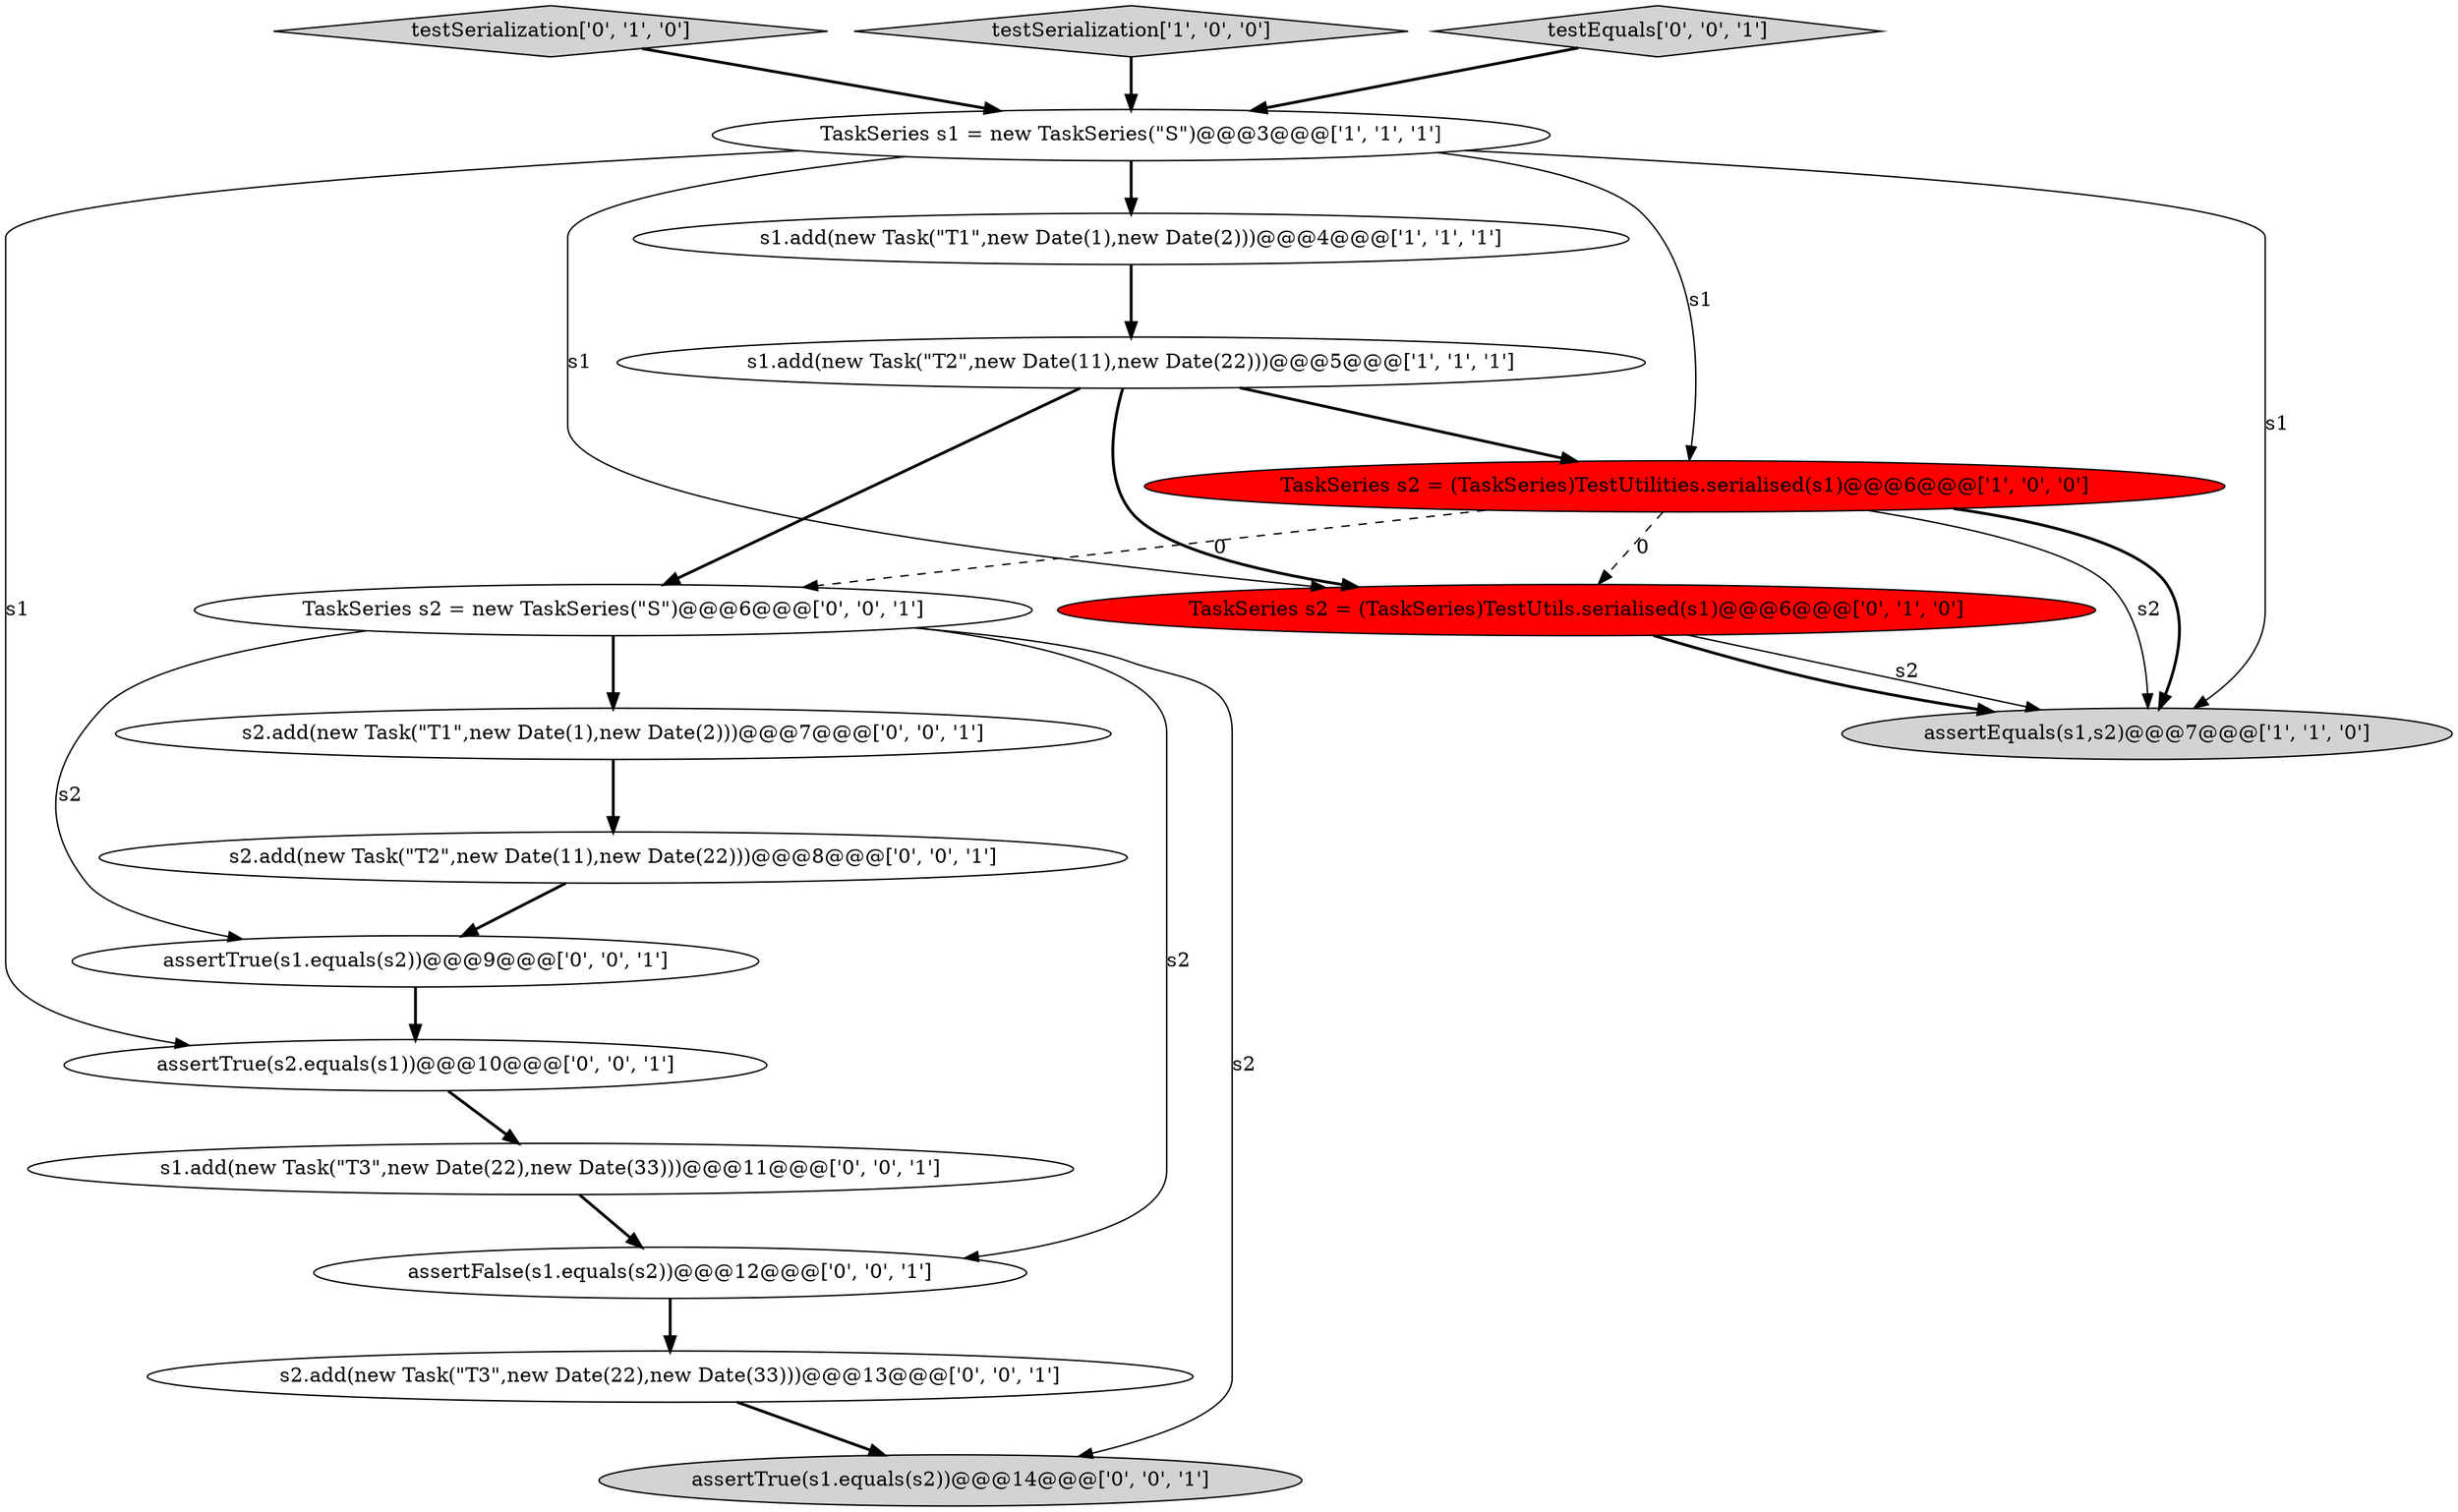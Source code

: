 digraph {
2 [style = filled, label = "TaskSeries s1 = new TaskSeries(\"S\")@@@3@@@['1', '1', '1']", fillcolor = white, shape = ellipse image = "AAA0AAABBB1BBB"];
8 [style = filled, label = "assertTrue(s2.equals(s1))@@@10@@@['0', '0', '1']", fillcolor = white, shape = ellipse image = "AAA0AAABBB3BBB"];
5 [style = filled, label = "s1.add(new Task(\"T2\",new Date(11),new Date(22)))@@@5@@@['1', '1', '1']", fillcolor = white, shape = ellipse image = "AAA0AAABBB1BBB"];
7 [style = filled, label = "testSerialization['0', '1', '0']", fillcolor = lightgray, shape = diamond image = "AAA0AAABBB2BBB"];
6 [style = filled, label = "TaskSeries s2 = (TaskSeries)TestUtils.serialised(s1)@@@6@@@['0', '1', '0']", fillcolor = red, shape = ellipse image = "AAA1AAABBB2BBB"];
13 [style = filled, label = "assertFalse(s1.equals(s2))@@@12@@@['0', '0', '1']", fillcolor = white, shape = ellipse image = "AAA0AAABBB3BBB"];
11 [style = filled, label = "assertTrue(s1.equals(s2))@@@14@@@['0', '0', '1']", fillcolor = lightgray, shape = ellipse image = "AAA0AAABBB3BBB"];
16 [style = filled, label = "s2.add(new Task(\"T2\",new Date(11),new Date(22)))@@@8@@@['0', '0', '1']", fillcolor = white, shape = ellipse image = "AAA0AAABBB3BBB"];
10 [style = filled, label = "TaskSeries s2 = new TaskSeries(\"S\")@@@6@@@['0', '0', '1']", fillcolor = white, shape = ellipse image = "AAA0AAABBB3BBB"];
14 [style = filled, label = "s1.add(new Task(\"T3\",new Date(22),new Date(33)))@@@11@@@['0', '0', '1']", fillcolor = white, shape = ellipse image = "AAA0AAABBB3BBB"];
3 [style = filled, label = "s1.add(new Task(\"T1\",new Date(1),new Date(2)))@@@4@@@['1', '1', '1']", fillcolor = white, shape = ellipse image = "AAA0AAABBB1BBB"];
12 [style = filled, label = "assertTrue(s1.equals(s2))@@@9@@@['0', '0', '1']", fillcolor = white, shape = ellipse image = "AAA0AAABBB3BBB"];
15 [style = filled, label = "s2.add(new Task(\"T3\",new Date(22),new Date(33)))@@@13@@@['0', '0', '1']", fillcolor = white, shape = ellipse image = "AAA0AAABBB3BBB"];
4 [style = filled, label = "testSerialization['1', '0', '0']", fillcolor = lightgray, shape = diamond image = "AAA0AAABBB1BBB"];
17 [style = filled, label = "testEquals['0', '0', '1']", fillcolor = lightgray, shape = diamond image = "AAA0AAABBB3BBB"];
1 [style = filled, label = "assertEquals(s1,s2)@@@7@@@['1', '1', '0']", fillcolor = lightgray, shape = ellipse image = "AAA0AAABBB1BBB"];
9 [style = filled, label = "s2.add(new Task(\"T1\",new Date(1),new Date(2)))@@@7@@@['0', '0', '1']", fillcolor = white, shape = ellipse image = "AAA0AAABBB3BBB"];
0 [style = filled, label = "TaskSeries s2 = (TaskSeries)TestUtilities.serialised(s1)@@@6@@@['1', '0', '0']", fillcolor = red, shape = ellipse image = "AAA1AAABBB1BBB"];
5->10 [style = bold, label=""];
2->8 [style = solid, label="s1"];
2->3 [style = bold, label=""];
0->6 [style = dashed, label="0"];
8->14 [style = bold, label=""];
10->11 [style = solid, label="s2"];
4->2 [style = bold, label=""];
9->16 [style = bold, label=""];
10->12 [style = solid, label="s2"];
0->10 [style = dashed, label="0"];
10->13 [style = solid, label="s2"];
6->1 [style = bold, label=""];
3->5 [style = bold, label=""];
0->1 [style = solid, label="s2"];
5->6 [style = bold, label=""];
15->11 [style = bold, label=""];
5->0 [style = bold, label=""];
17->2 [style = bold, label=""];
7->2 [style = bold, label=""];
0->1 [style = bold, label=""];
12->8 [style = bold, label=""];
6->1 [style = solid, label="s2"];
2->1 [style = solid, label="s1"];
2->6 [style = solid, label="s1"];
10->9 [style = bold, label=""];
13->15 [style = bold, label=""];
14->13 [style = bold, label=""];
16->12 [style = bold, label=""];
2->0 [style = solid, label="s1"];
}
